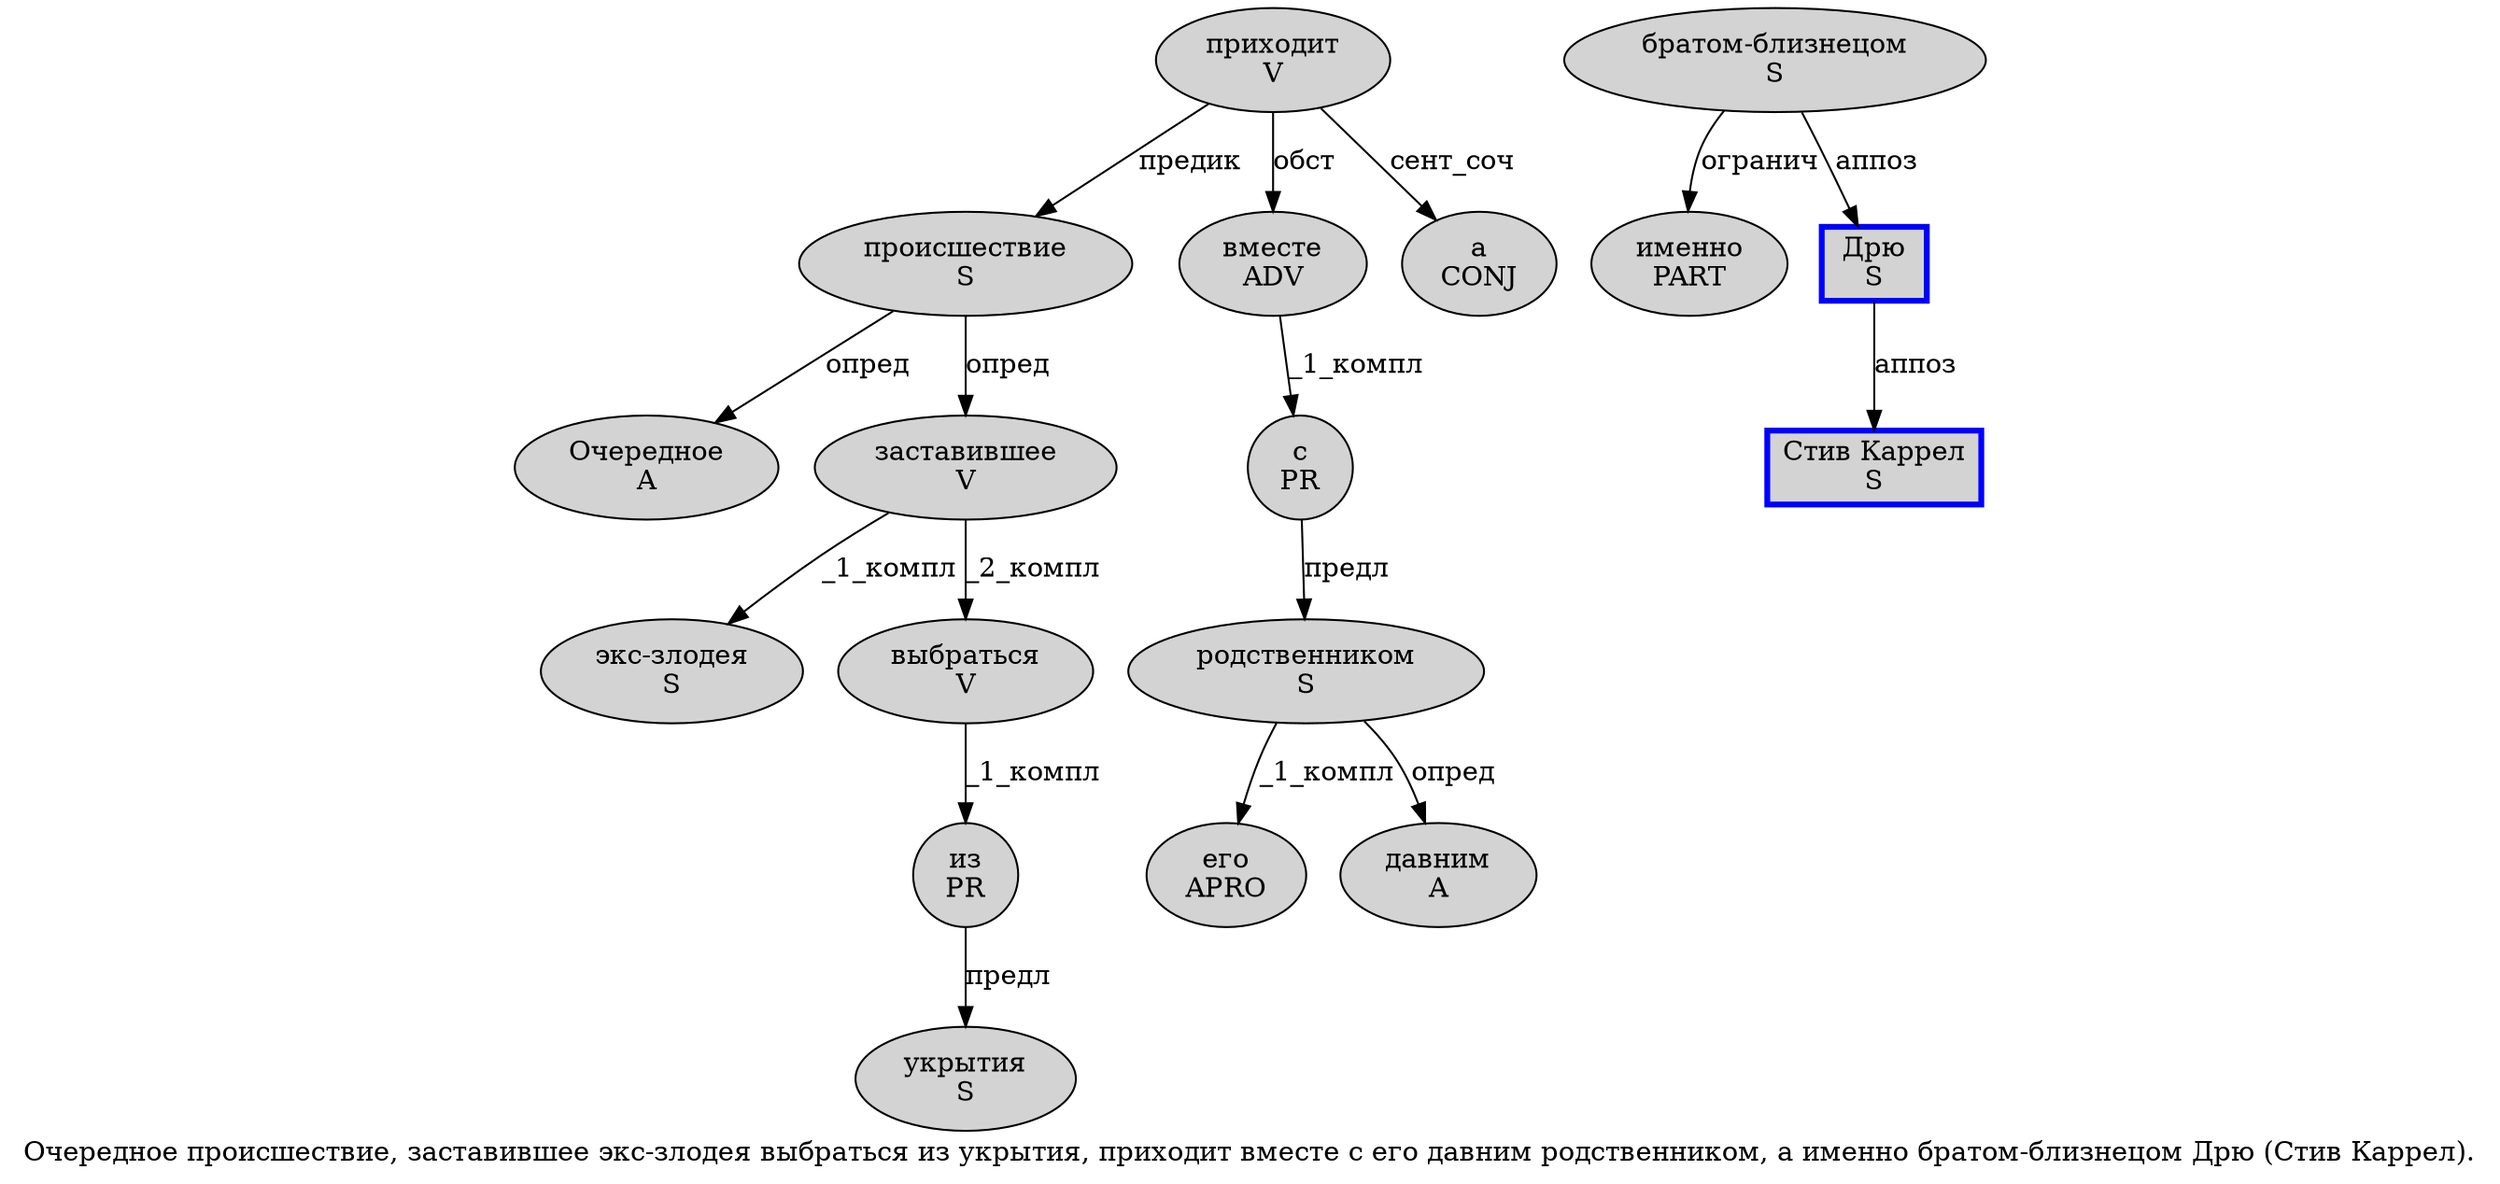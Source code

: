 digraph SENTENCE_2850 {
	graph [label="Очередное происшествие, заставившее экс-злодея выбраться из укрытия, приходит вместе с его давним родственником, а именно братом-близнецом Дрю (Стив Каррел)."]
	node [style=filled]
		0 [label="Очередное
A" color="" fillcolor=lightgray penwidth=1 shape=ellipse]
		1 [label="происшествие
S" color="" fillcolor=lightgray penwidth=1 shape=ellipse]
		3 [label="заставившее
V" color="" fillcolor=lightgray penwidth=1 shape=ellipse]
		4 [label="экс-злодея
S" color="" fillcolor=lightgray penwidth=1 shape=ellipse]
		5 [label="выбраться
V" color="" fillcolor=lightgray penwidth=1 shape=ellipse]
		6 [label="из
PR" color="" fillcolor=lightgray penwidth=1 shape=ellipse]
		7 [label="укрытия
S" color="" fillcolor=lightgray penwidth=1 shape=ellipse]
		9 [label="приходит
V" color="" fillcolor=lightgray penwidth=1 shape=ellipse]
		10 [label="вместе
ADV" color="" fillcolor=lightgray penwidth=1 shape=ellipse]
		11 [label="с
PR" color="" fillcolor=lightgray penwidth=1 shape=ellipse]
		12 [label="его
APRO" color="" fillcolor=lightgray penwidth=1 shape=ellipse]
		13 [label="давним
A" color="" fillcolor=lightgray penwidth=1 shape=ellipse]
		14 [label="родственником
S" color="" fillcolor=lightgray penwidth=1 shape=ellipse]
		16 [label="а
CONJ" color="" fillcolor=lightgray penwidth=1 shape=ellipse]
		17 [label="именно
PART" color="" fillcolor=lightgray penwidth=1 shape=ellipse]
		18 [label="братом-близнецом
S" color="" fillcolor=lightgray penwidth=1 shape=ellipse]
		19 [label="Дрю
S" color=blue fillcolor=lightgray penwidth=3 shape=box]
		21 [label="Стив Каррел
S" color=blue fillcolor=lightgray penwidth=3 shape=box]
			1 -> 0 [label="опред"]
			1 -> 3 [label="опред"]
			9 -> 1 [label="предик"]
			9 -> 10 [label="обст"]
			9 -> 16 [label="сент_соч"]
			18 -> 17 [label="огранич"]
			18 -> 19 [label="аппоз"]
			19 -> 21 [label="аппоз"]
			6 -> 7 [label="предл"]
			14 -> 12 [label="_1_компл"]
			14 -> 13 [label="опред"]
			3 -> 4 [label="_1_компл"]
			3 -> 5 [label="_2_компл"]
			10 -> 11 [label="_1_компл"]
			11 -> 14 [label="предл"]
			5 -> 6 [label="_1_компл"]
}